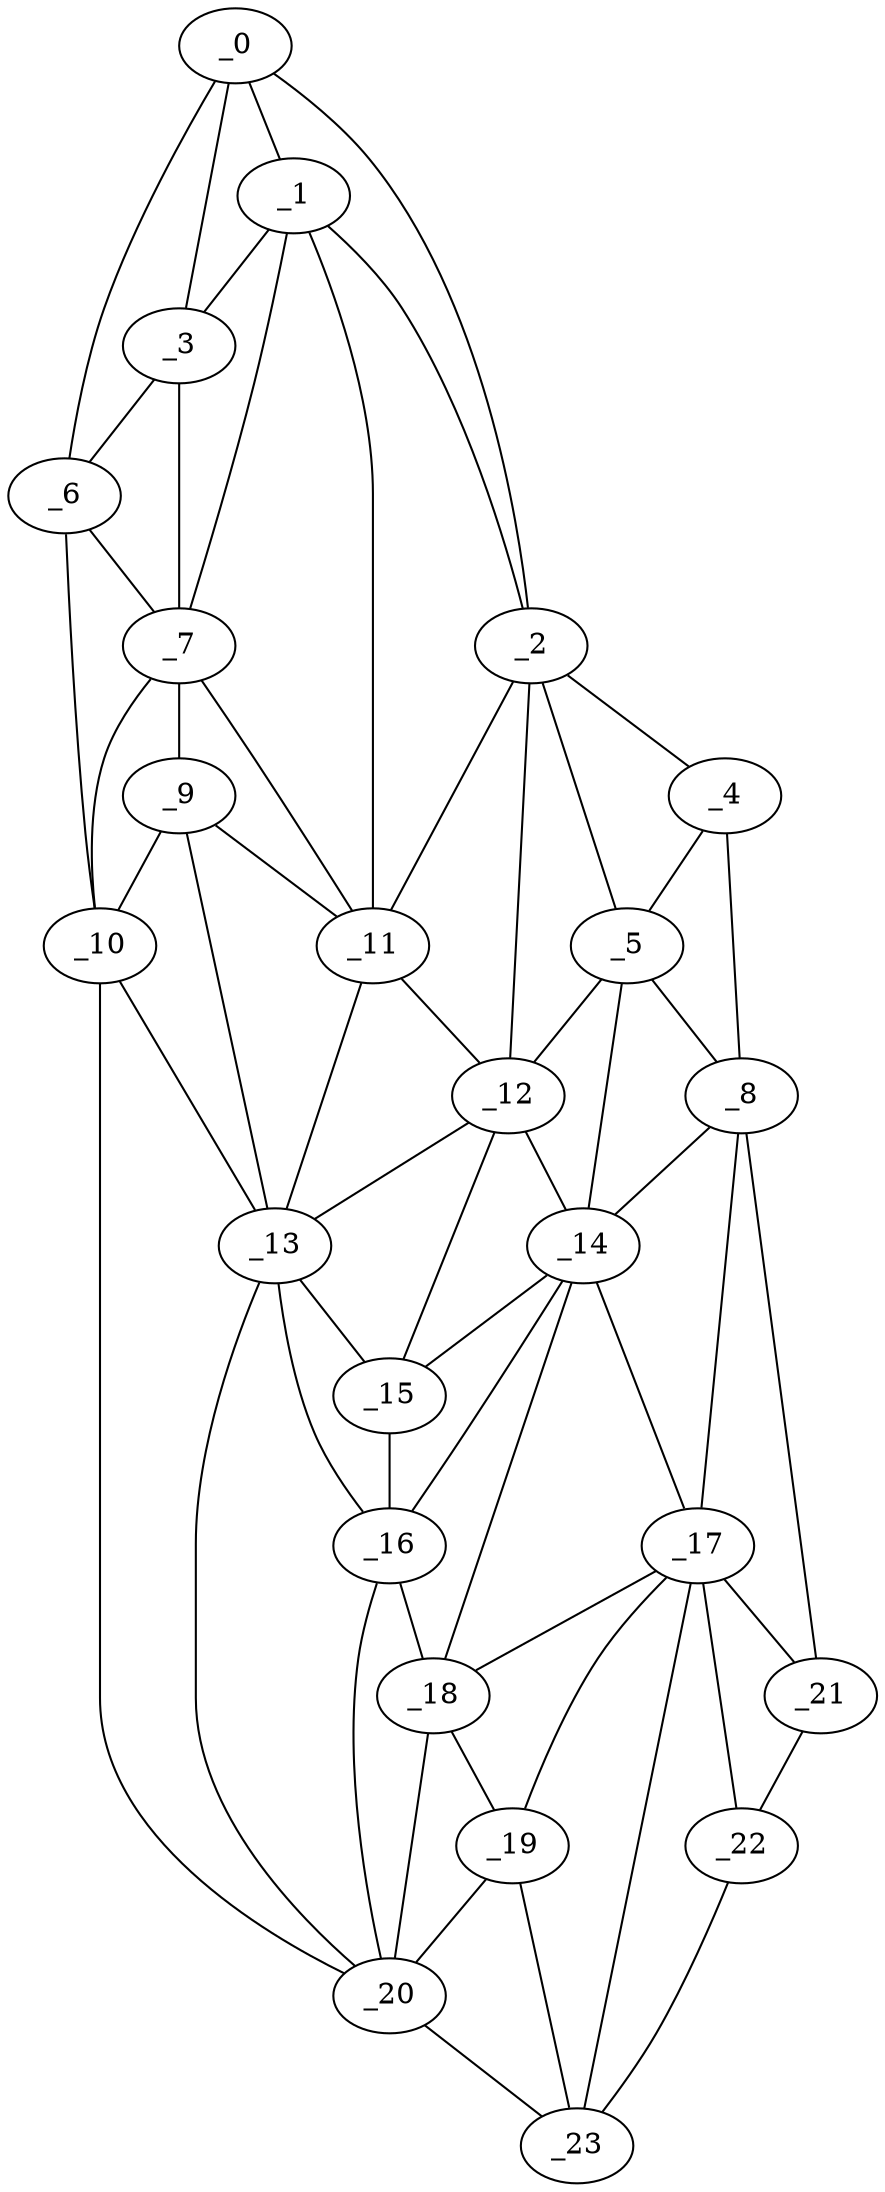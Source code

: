 graph "obj91__300.gxl" {
	_0	 [x=7,
		y=79];
	_1	 [x=33,
		y=50];
	_0 -- _1	 [valence=2];
	_2	 [x=37,
		y=45];
	_0 -- _2	 [valence=1];
	_3	 [x=41,
		y=91];
	_0 -- _3	 [valence=2];
	_6	 [x=59,
		y=99];
	_0 -- _6	 [valence=1];
	_1 -- _2	 [valence=2];
	_1 -- _3	 [valence=2];
	_7	 [x=61,
		y=90];
	_1 -- _7	 [valence=2];
	_11	 [x=75,
		y=77];
	_1 -- _11	 [valence=1];
	_4	 [x=47,
		y=35];
	_2 -- _4	 [valence=1];
	_5	 [x=53,
		y=34];
	_2 -- _5	 [valence=2];
	_2 -- _11	 [valence=2];
	_12	 [x=79,
		y=69];
	_2 -- _12	 [valence=2];
	_3 -- _6	 [valence=2];
	_3 -- _7	 [valence=2];
	_4 -- _5	 [valence=1];
	_8	 [x=64,
		y=30];
	_4 -- _8	 [valence=1];
	_5 -- _8	 [valence=1];
	_5 -- _12	 [valence=2];
	_14	 [x=83,
		y=58];
	_5 -- _14	 [valence=1];
	_6 -- _7	 [valence=2];
	_10	 [x=72,
		y=97];
	_6 -- _10	 [valence=1];
	_9	 [x=71,
		y=86];
	_7 -- _9	 [valence=2];
	_7 -- _10	 [valence=2];
	_7 -- _11	 [valence=2];
	_8 -- _14	 [valence=2];
	_17	 [x=107,
		y=41];
	_8 -- _17	 [valence=1];
	_21	 [x=120,
		y=35];
	_8 -- _21	 [valence=1];
	_9 -- _10	 [valence=2];
	_9 -- _11	 [valence=2];
	_13	 [x=81,
		y=83];
	_9 -- _13	 [valence=2];
	_10 -- _13	 [valence=2];
	_20	 [x=117,
		y=64];
	_10 -- _20	 [valence=1];
	_11 -- _12	 [valence=2];
	_11 -- _13	 [valence=1];
	_12 -- _13	 [valence=2];
	_12 -- _14	 [valence=2];
	_15	 [x=89,
		y=65];
	_12 -- _15	 [valence=2];
	_13 -- _15	 [valence=2];
	_16	 [x=97,
		y=64];
	_13 -- _16	 [valence=2];
	_13 -- _20	 [valence=2];
	_14 -- _15	 [valence=2];
	_14 -- _16	 [valence=1];
	_14 -- _17	 [valence=1];
	_18	 [x=108,
		y=56];
	_14 -- _18	 [valence=2];
	_15 -- _16	 [valence=2];
	_16 -- _18	 [valence=2];
	_16 -- _20	 [valence=2];
	_17 -- _18	 [valence=2];
	_19	 [x=115,
		y=55];
	_17 -- _19	 [valence=1];
	_17 -- _21	 [valence=2];
	_22	 [x=122,
		y=43];
	_17 -- _22	 [valence=2];
	_23	 [x=122,
		y=49];
	_17 -- _23	 [valence=2];
	_18 -- _19	 [valence=2];
	_18 -- _20	 [valence=1];
	_19 -- _20	 [valence=2];
	_19 -- _23	 [valence=1];
	_20 -- _23	 [valence=1];
	_21 -- _22	 [valence=1];
	_22 -- _23	 [valence=1];
}
